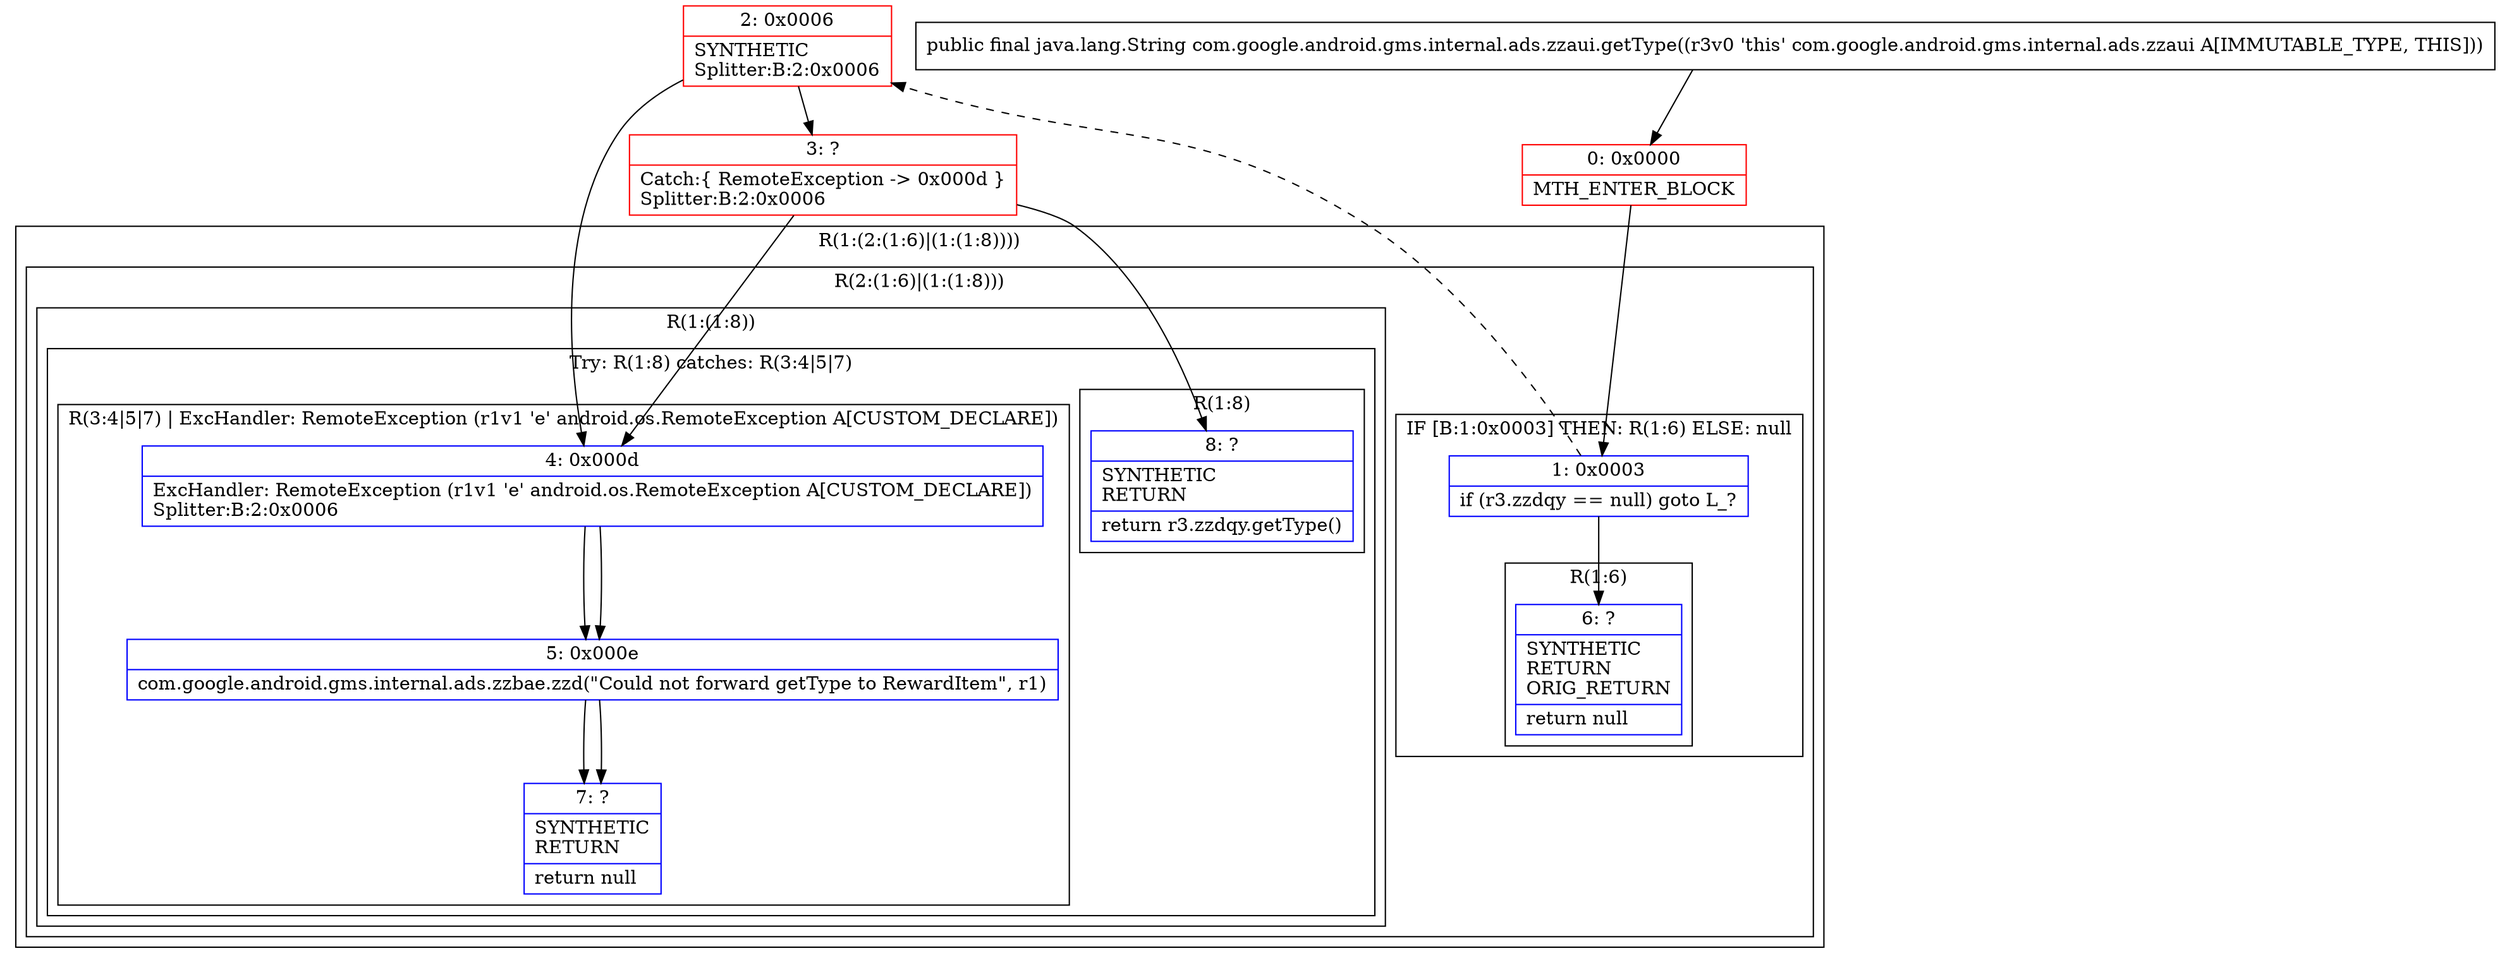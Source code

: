 digraph "CFG forcom.google.android.gms.internal.ads.zzaui.getType()Ljava\/lang\/String;" {
subgraph cluster_Region_1894479700 {
label = "R(1:(2:(1:6)|(1:(1:8))))";
node [shape=record,color=blue];
subgraph cluster_Region_373794311 {
label = "R(2:(1:6)|(1:(1:8)))";
node [shape=record,color=blue];
subgraph cluster_IfRegion_1620351421 {
label = "IF [B:1:0x0003] THEN: R(1:6) ELSE: null";
node [shape=record,color=blue];
Node_1 [shape=record,label="{1\:\ 0x0003|if (r3.zzdqy == null) goto L_?\l}"];
subgraph cluster_Region_1662702172 {
label = "R(1:6)";
node [shape=record,color=blue];
Node_6 [shape=record,label="{6\:\ ?|SYNTHETIC\lRETURN\lORIG_RETURN\l|return null\l}"];
}
}
subgraph cluster_Region_1214269628 {
label = "R(1:(1:8))";
node [shape=record,color=blue];
subgraph cluster_TryCatchRegion_1664923689 {
label = "Try: R(1:8) catches: R(3:4|5|7)";
node [shape=record,color=blue];
subgraph cluster_Region_664898690 {
label = "R(1:8)";
node [shape=record,color=blue];
Node_8 [shape=record,label="{8\:\ ?|SYNTHETIC\lRETURN\l|return r3.zzdqy.getType()\l}"];
}
subgraph cluster_Region_303837720 {
label = "R(3:4|5|7) | ExcHandler: RemoteException (r1v1 'e' android.os.RemoteException A[CUSTOM_DECLARE])\l";
node [shape=record,color=blue];
Node_4 [shape=record,label="{4\:\ 0x000d|ExcHandler: RemoteException (r1v1 'e' android.os.RemoteException A[CUSTOM_DECLARE])\lSplitter:B:2:0x0006\l}"];
Node_5 [shape=record,label="{5\:\ 0x000e|com.google.android.gms.internal.ads.zzbae.zzd(\"Could not forward getType to RewardItem\", r1)\l}"];
Node_7 [shape=record,label="{7\:\ ?|SYNTHETIC\lRETURN\l|return null\l}"];
}
}
}
}
}
subgraph cluster_Region_303837720 {
label = "R(3:4|5|7) | ExcHandler: RemoteException (r1v1 'e' android.os.RemoteException A[CUSTOM_DECLARE])\l";
node [shape=record,color=blue];
Node_4 [shape=record,label="{4\:\ 0x000d|ExcHandler: RemoteException (r1v1 'e' android.os.RemoteException A[CUSTOM_DECLARE])\lSplitter:B:2:0x0006\l}"];
Node_5 [shape=record,label="{5\:\ 0x000e|com.google.android.gms.internal.ads.zzbae.zzd(\"Could not forward getType to RewardItem\", r1)\l}"];
Node_7 [shape=record,label="{7\:\ ?|SYNTHETIC\lRETURN\l|return null\l}"];
}
Node_0 [shape=record,color=red,label="{0\:\ 0x0000|MTH_ENTER_BLOCK\l}"];
Node_2 [shape=record,color=red,label="{2\:\ 0x0006|SYNTHETIC\lSplitter:B:2:0x0006\l}"];
Node_3 [shape=record,color=red,label="{3\:\ ?|Catch:\{ RemoteException \-\> 0x000d \}\lSplitter:B:2:0x0006\l}"];
MethodNode[shape=record,label="{public final java.lang.String com.google.android.gms.internal.ads.zzaui.getType((r3v0 'this' com.google.android.gms.internal.ads.zzaui A[IMMUTABLE_TYPE, THIS])) }"];
MethodNode -> Node_0;
Node_1 -> Node_2[style=dashed];
Node_1 -> Node_6;
Node_4 -> Node_5;
Node_5 -> Node_7;
Node_4 -> Node_5;
Node_5 -> Node_7;
Node_0 -> Node_1;
Node_2 -> Node_3;
Node_2 -> Node_4;
Node_3 -> Node_4;
Node_3 -> Node_8;
}

